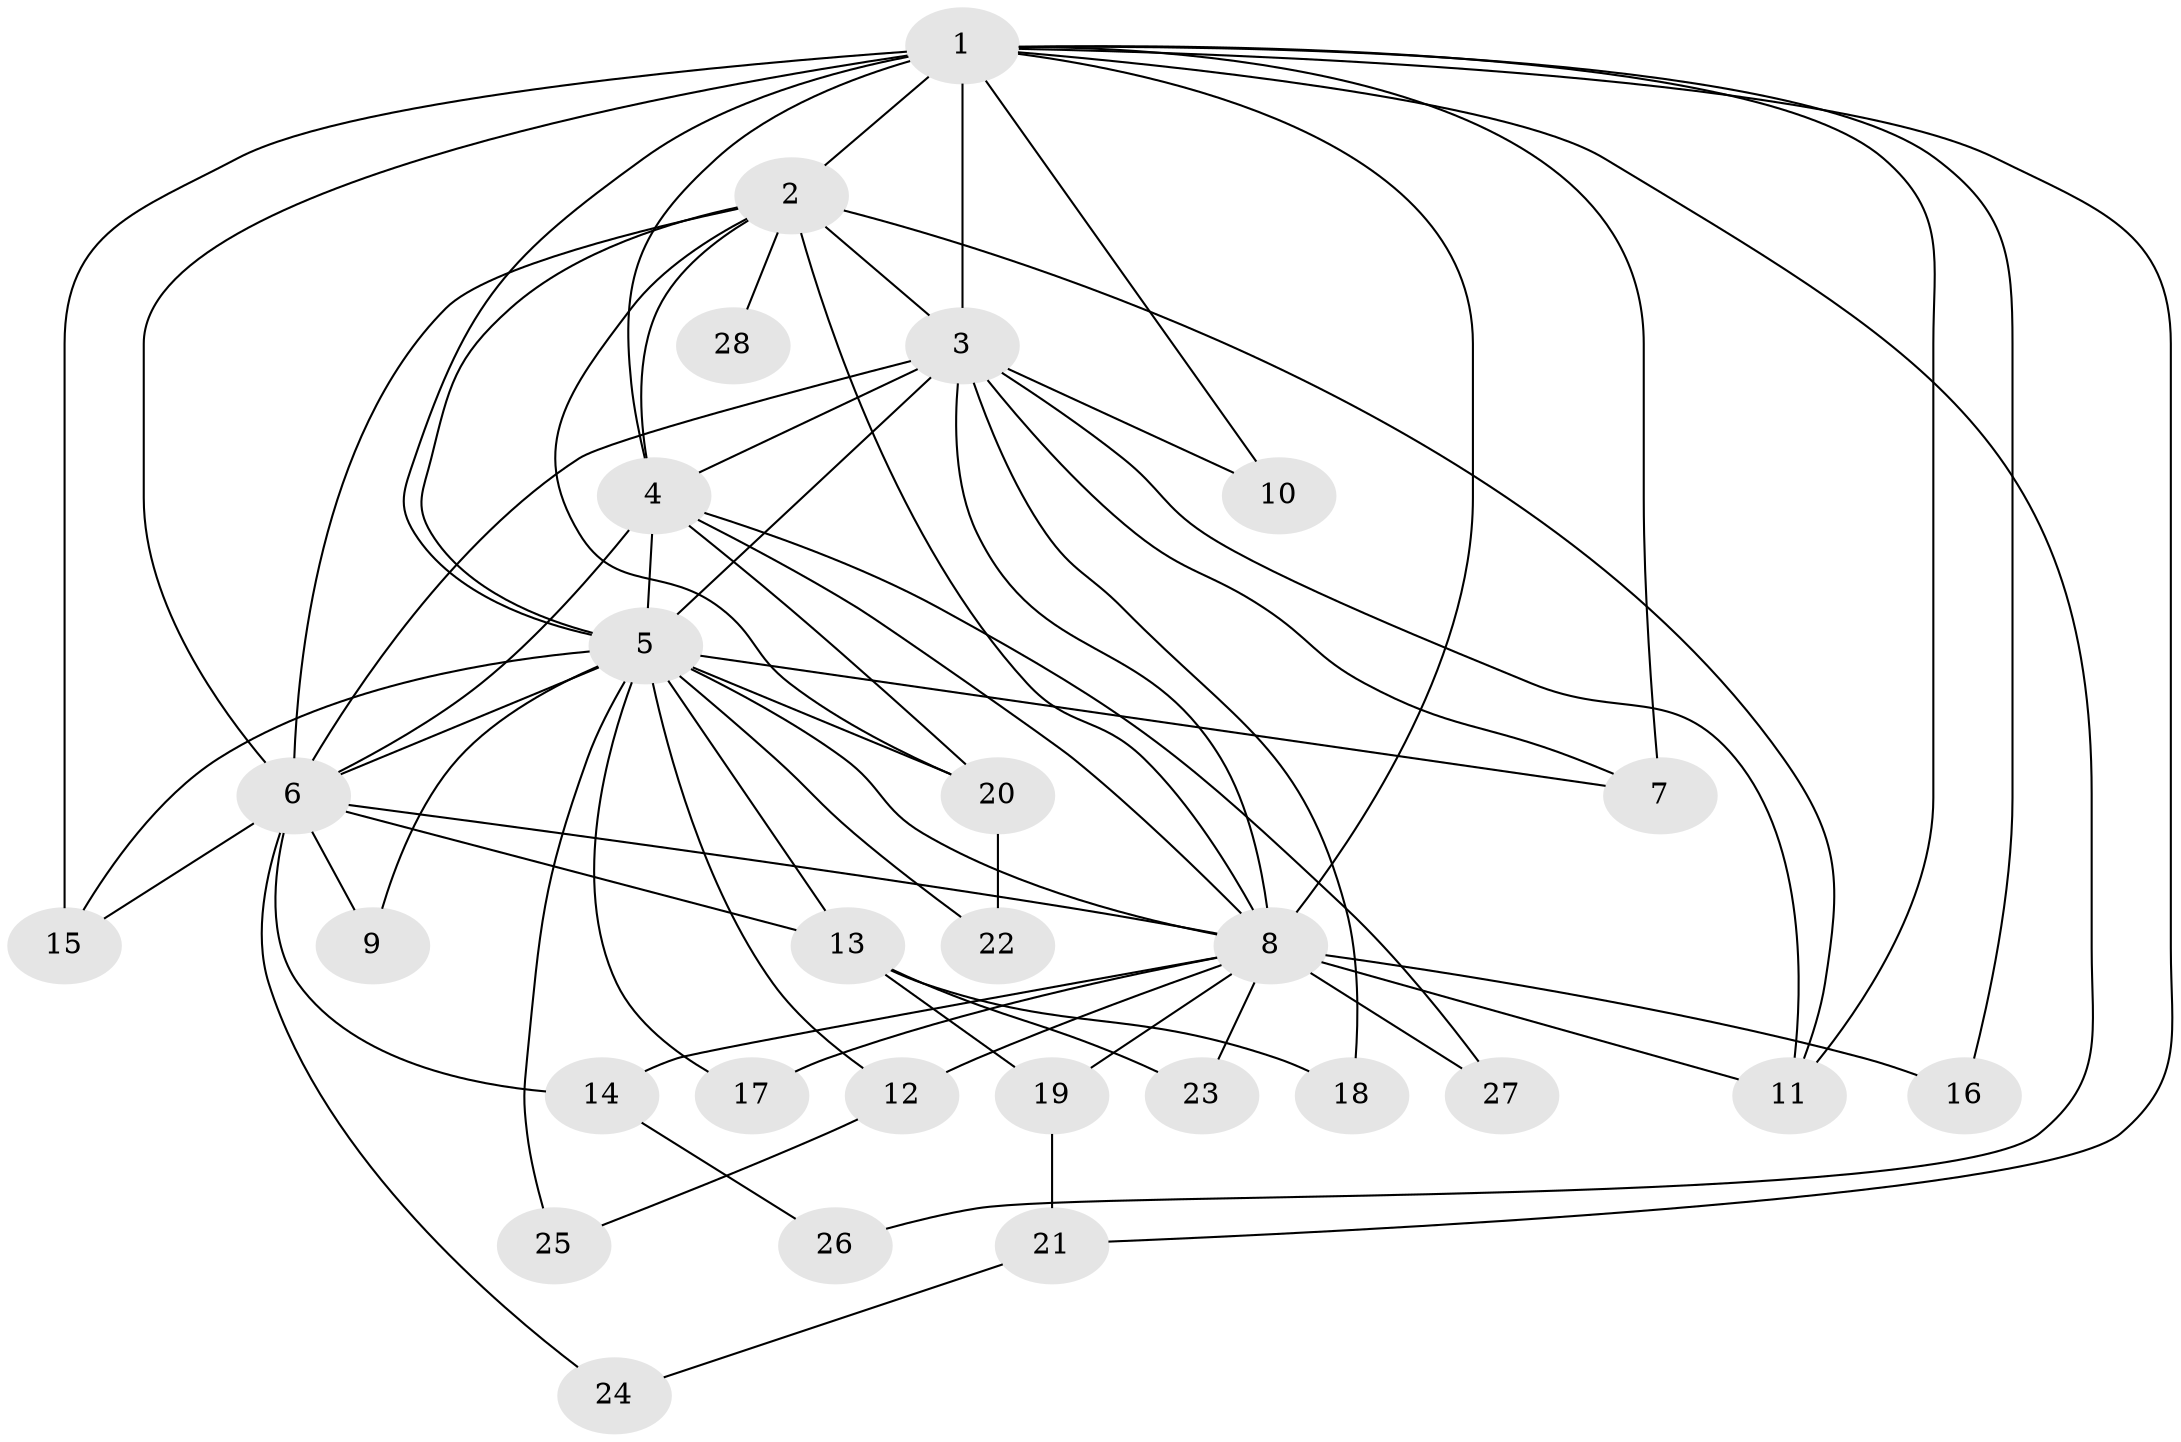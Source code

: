 // original degree distribution, {22: 0.015151515151515152, 21: 0.015151515151515152, 13: 0.015151515151515152, 15: 0.030303030303030304, 20: 0.030303030303030304, 14: 0.030303030303030304, 19: 0.015151515151515152, 2: 0.5151515151515151, 3: 0.24242424242424243, 4: 0.07575757575757576, 5: 0.015151515151515152}
// Generated by graph-tools (version 1.1) at 2025/49/03/04/25 22:49:52]
// undirected, 28 vertices, 67 edges
graph export_dot {
  node [color=gray90,style=filled];
  1;
  2;
  3;
  4;
  5;
  6;
  7;
  8;
  9;
  10;
  11;
  12;
  13;
  14;
  15;
  16;
  17;
  18;
  19;
  20;
  21;
  22;
  23;
  24;
  25;
  26;
  27;
  28;
  1 -- 2 [weight=5.0];
  1 -- 3 [weight=4.0];
  1 -- 4 [weight=2.0];
  1 -- 5 [weight=4.0];
  1 -- 6 [weight=4.0];
  1 -- 7 [weight=1.0];
  1 -- 8 [weight=11.0];
  1 -- 10 [weight=1.0];
  1 -- 11 [weight=1.0];
  1 -- 15 [weight=2.0];
  1 -- 16 [weight=1.0];
  1 -- 21 [weight=1.0];
  1 -- 26 [weight=1.0];
  2 -- 3 [weight=3.0];
  2 -- 4 [weight=1.0];
  2 -- 5 [weight=4.0];
  2 -- 6 [weight=2.0];
  2 -- 8 [weight=1.0];
  2 -- 11 [weight=1.0];
  2 -- 20 [weight=1.0];
  2 -- 28 [weight=2.0];
  3 -- 4 [weight=2.0];
  3 -- 5 [weight=4.0];
  3 -- 6 [weight=4.0];
  3 -- 7 [weight=5.0];
  3 -- 8 [weight=1.0];
  3 -- 10 [weight=2.0];
  3 -- 11 [weight=1.0];
  3 -- 18 [weight=1.0];
  4 -- 5 [weight=2.0];
  4 -- 6 [weight=3.0];
  4 -- 8 [weight=3.0];
  4 -- 20 [weight=1.0];
  4 -- 27 [weight=1.0];
  5 -- 6 [weight=4.0];
  5 -- 7 [weight=3.0];
  5 -- 8 [weight=1.0];
  5 -- 9 [weight=1.0];
  5 -- 12 [weight=1.0];
  5 -- 13 [weight=1.0];
  5 -- 15 [weight=1.0];
  5 -- 17 [weight=1.0];
  5 -- 20 [weight=1.0];
  5 -- 22 [weight=1.0];
  5 -- 25 [weight=1.0];
  6 -- 8 [weight=3.0];
  6 -- 9 [weight=1.0];
  6 -- 13 [weight=1.0];
  6 -- 14 [weight=1.0];
  6 -- 15 [weight=1.0];
  6 -- 24 [weight=1.0];
  8 -- 11 [weight=1.0];
  8 -- 12 [weight=2.0];
  8 -- 14 [weight=1.0];
  8 -- 16 [weight=1.0];
  8 -- 17 [weight=1.0];
  8 -- 19 [weight=1.0];
  8 -- 23 [weight=1.0];
  8 -- 27 [weight=1.0];
  12 -- 25 [weight=1.0];
  13 -- 18 [weight=1.0];
  13 -- 19 [weight=1.0];
  13 -- 23 [weight=1.0];
  14 -- 26 [weight=1.0];
  19 -- 21 [weight=1.0];
  20 -- 22 [weight=1.0];
  21 -- 24 [weight=1.0];
}
